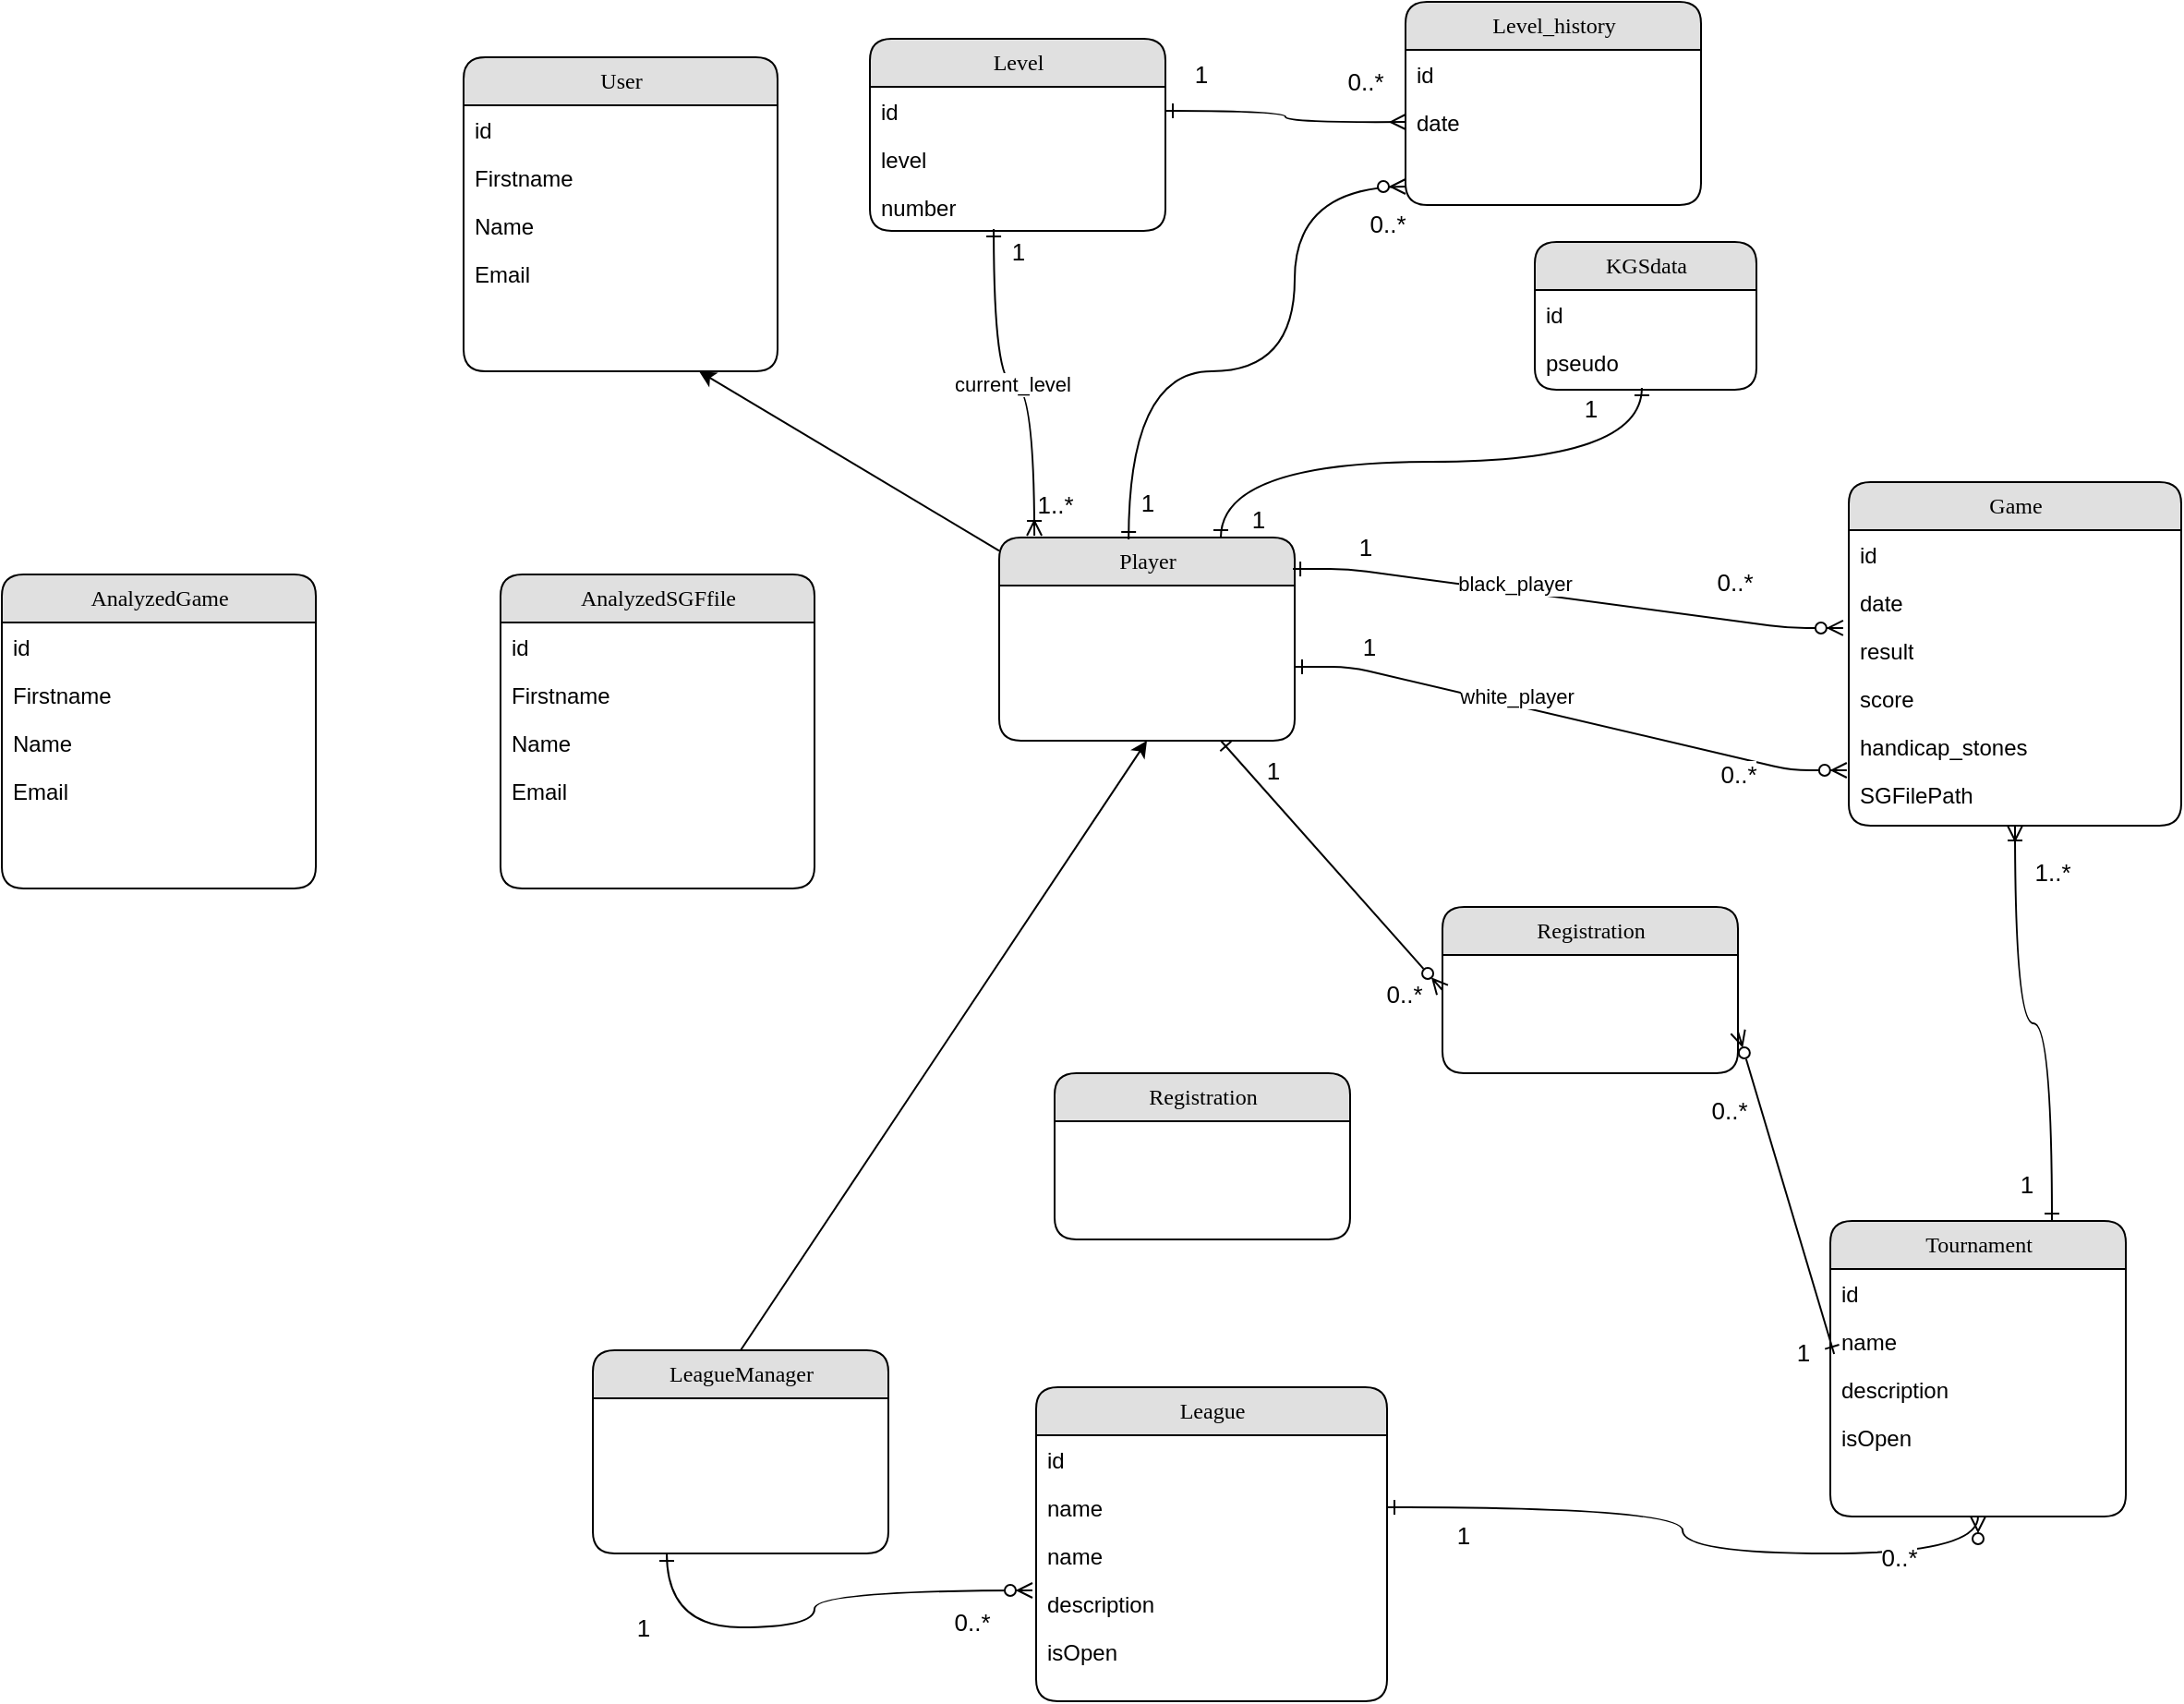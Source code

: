 <mxfile version="17.5.0" type="device"><diagram name="Page-1" id="5d7acffa-a066-3a61-03fe-96351882024d"><mxGraphModel dx="2522" dy="754" grid="1" gridSize="10" guides="1" tooltips="1" connect="1" arrows="1" fold="1" page="1" pageScale="1" pageWidth="1100" pageHeight="850" background="#ffffff" math="0" shadow="0"><root><mxCell id="0"/><mxCell id="1" parent="0"/><mxCell id="fa6LosakU7LjoI8dEzIT-1" value="User" style="swimlane;html=1;fontStyle=0;childLayout=stackLayout;horizontal=1;startSize=26;fillColor=#e0e0e0;horizontalStack=0;resizeParent=1;resizeLast=0;collapsible=1;marginBottom=0;swimlaneFillColor=#ffffff;align=center;rounded=1;shadow=0;comic=0;labelBackgroundColor=none;strokeWidth=1;fontFamily=Verdana;fontSize=12" parent="1" vertex="1"><mxGeometry x="-70" y="220" width="170" height="170" as="geometry"/></mxCell><mxCell id="fa6LosakU7LjoI8dEzIT-2" value="id" style="text;html=1;strokeColor=none;fillColor=none;spacingLeft=4;spacingRight=4;whiteSpace=wrap;overflow=hidden;rotatable=0;points=[[0,0.5],[1,0.5]];portConstraint=eastwest;" parent="fa6LosakU7LjoI8dEzIT-1" vertex="1"><mxGeometry y="26" width="170" height="26" as="geometry"/></mxCell><mxCell id="fa6LosakU7LjoI8dEzIT-3" value="Firstname" style="text;html=1;strokeColor=none;fillColor=none;spacingLeft=4;spacingRight=4;whiteSpace=wrap;overflow=hidden;rotatable=0;points=[[0,0.5],[1,0.5]];portConstraint=eastwest;" parent="fa6LosakU7LjoI8dEzIT-1" vertex="1"><mxGeometry y="52" width="170" height="26" as="geometry"/></mxCell><mxCell id="fa6LosakU7LjoI8dEzIT-4" value="Name" style="text;html=1;strokeColor=none;fillColor=none;spacingLeft=4;spacingRight=4;whiteSpace=wrap;overflow=hidden;rotatable=0;points=[[0,0.5],[1,0.5]];portConstraint=eastwest;" parent="fa6LosakU7LjoI8dEzIT-1" vertex="1"><mxGeometry y="78" width="170" height="26" as="geometry"/></mxCell><mxCell id="fa6LosakU7LjoI8dEzIT-57" value="Email" style="text;html=1;strokeColor=none;fillColor=none;spacingLeft=4;spacingRight=4;whiteSpace=wrap;overflow=hidden;rotatable=0;points=[[0,0.5],[1,0.5]];portConstraint=eastwest;" parent="fa6LosakU7LjoI8dEzIT-1" vertex="1"><mxGeometry y="104" width="170" height="26" as="geometry"/></mxCell><mxCell id="fa6LosakU7LjoI8dEzIT-5" value="KGSdata" style="swimlane;html=1;fontStyle=0;childLayout=stackLayout;horizontal=1;startSize=26;fillColor=#e0e0e0;horizontalStack=0;resizeParent=1;resizeLast=0;collapsible=1;marginBottom=0;swimlaneFillColor=#ffffff;align=center;rounded=1;shadow=0;comic=0;labelBackgroundColor=none;strokeWidth=1;fontFamily=Verdana;fontSize=12" parent="1" vertex="1"><mxGeometry x="510" y="320" width="120" height="80" as="geometry"/></mxCell><mxCell id="fa6LosakU7LjoI8dEzIT-6" value="id" style="text;html=1;strokeColor=none;fillColor=none;spacingLeft=4;spacingRight=4;whiteSpace=wrap;overflow=hidden;rotatable=0;points=[[0,0.5],[1,0.5]];portConstraint=eastwest;" parent="fa6LosakU7LjoI8dEzIT-5" vertex="1"><mxGeometry y="26" width="120" height="26" as="geometry"/></mxCell><mxCell id="fa6LosakU7LjoI8dEzIT-7" value="pseudo" style="text;html=1;strokeColor=none;fillColor=none;spacingLeft=4;spacingRight=4;whiteSpace=wrap;overflow=hidden;rotatable=0;points=[[0,0.5],[1,0.5]];portConstraint=eastwest;" parent="fa6LosakU7LjoI8dEzIT-5" vertex="1"><mxGeometry y="52" width="120" height="26" as="geometry"/></mxCell><mxCell id="fa6LosakU7LjoI8dEzIT-24" value="Level_history" style="swimlane;html=1;fontStyle=0;childLayout=stackLayout;horizontal=1;startSize=26;fillColor=#e0e0e0;horizontalStack=0;resizeParent=1;resizeLast=0;collapsible=1;marginBottom=0;swimlaneFillColor=#ffffff;align=center;rounded=1;shadow=0;comic=0;labelBackgroundColor=none;strokeWidth=1;fontFamily=Verdana;fontSize=12" parent="1" vertex="1"><mxGeometry x="440" y="190" width="160" height="110" as="geometry"/></mxCell><mxCell id="fa6LosakU7LjoI8dEzIT-25" value="id" style="text;html=1;strokeColor=none;fillColor=none;spacingLeft=4;spacingRight=4;whiteSpace=wrap;overflow=hidden;rotatable=0;points=[[0,0.5],[1,0.5]];portConstraint=eastwest;" parent="fa6LosakU7LjoI8dEzIT-24" vertex="1"><mxGeometry y="26" width="160" height="26" as="geometry"/></mxCell><mxCell id="fa6LosakU7LjoI8dEzIT-27" value="date" style="text;html=1;strokeColor=none;fillColor=none;spacingLeft=4;spacingRight=4;whiteSpace=wrap;overflow=hidden;rotatable=0;points=[[0,0.5],[1,0.5]];portConstraint=eastwest;" parent="fa6LosakU7LjoI8dEzIT-24" vertex="1"><mxGeometry y="52" width="160" height="26" as="geometry"/></mxCell><mxCell id="fa6LosakU7LjoI8dEzIT-28" value="LeagueManager" style="swimlane;html=1;fontStyle=0;childLayout=stackLayout;horizontal=1;startSize=26;fillColor=#e0e0e0;horizontalStack=0;resizeParent=1;resizeLast=0;collapsible=1;marginBottom=0;swimlaneFillColor=#ffffff;align=center;rounded=1;shadow=0;comic=0;labelBackgroundColor=none;strokeWidth=1;fontFamily=Verdana;fontSize=12" parent="1" vertex="1"><mxGeometry y="920" width="160" height="110" as="geometry"/></mxCell><mxCell id="fa6LosakU7LjoI8dEzIT-32" value="Player" style="swimlane;html=1;fontStyle=0;childLayout=stackLayout;horizontal=1;startSize=26;fillColor=#e0e0e0;horizontalStack=0;resizeParent=1;resizeLast=0;collapsible=1;marginBottom=0;swimlaneFillColor=#ffffff;align=center;rounded=1;shadow=0;comic=0;labelBackgroundColor=none;strokeWidth=1;fontFamily=Verdana;fontSize=12" parent="1" vertex="1"><mxGeometry x="220" y="480" width="160" height="110" as="geometry"/></mxCell><mxCell id="fa6LosakU7LjoI8dEzIT-41" value="" style="endArrow=classic;html=1;rounded=0;targetPerimeterSpacing=0;curved=1;entryX=0.75;entryY=1;entryDx=0;entryDy=0;" parent="1" source="fa6LosakU7LjoI8dEzIT-32" target="fa6LosakU7LjoI8dEzIT-1" edge="1"><mxGeometry width="50" height="50" relative="1" as="geometry"><mxPoint x="520" y="520" as="sourcePoint"/><mxPoint x="220" y="440" as="targetPoint"/></mxGeometry></mxCell><mxCell id="fa6LosakU7LjoI8dEzIT-42" value="" style="endArrow=classic;html=1;rounded=0;targetPerimeterSpacing=0;curved=1;exitX=0.5;exitY=0;exitDx=0;exitDy=0;" parent="1" source="fa6LosakU7LjoI8dEzIT-28" edge="1"><mxGeometry width="50" height="50" relative="1" as="geometry"><mxPoint x="520" y="520" as="sourcePoint"/><mxPoint x="300" y="590" as="targetPoint"/></mxGeometry></mxCell><mxCell id="fa6LosakU7LjoI8dEzIT-43" value="Game" style="swimlane;html=1;fontStyle=0;childLayout=stackLayout;horizontal=1;startSize=26;fillColor=#e0e0e0;horizontalStack=0;resizeParent=1;resizeLast=0;collapsible=1;marginBottom=0;swimlaneFillColor=#ffffff;align=center;rounded=1;shadow=0;comic=0;labelBackgroundColor=none;strokeWidth=1;fontFamily=Verdana;fontSize=12" parent="1" vertex="1"><mxGeometry x="680" y="450" width="180" height="186" as="geometry"/></mxCell><mxCell id="fa6LosakU7LjoI8dEzIT-44" value="id" style="text;html=1;strokeColor=none;fillColor=none;spacingLeft=4;spacingRight=4;whiteSpace=wrap;overflow=hidden;rotatable=0;points=[[0,0.5],[1,0.5]];portConstraint=eastwest;" parent="fa6LosakU7LjoI8dEzIT-43" vertex="1"><mxGeometry y="26" width="180" height="26" as="geometry"/></mxCell><mxCell id="fa6LosakU7LjoI8dEzIT-45" value="date" style="text;html=1;strokeColor=none;fillColor=none;spacingLeft=4;spacingRight=4;whiteSpace=wrap;overflow=hidden;rotatable=0;points=[[0,0.5],[1,0.5]];portConstraint=eastwest;" parent="fa6LosakU7LjoI8dEzIT-43" vertex="1"><mxGeometry y="52" width="180" height="26" as="geometry"/></mxCell><mxCell id="fa6LosakU7LjoI8dEzIT-46" value="result" style="text;html=1;strokeColor=none;fillColor=none;spacingLeft=4;spacingRight=4;whiteSpace=wrap;overflow=hidden;rotatable=0;points=[[0,0.5],[1,0.5]];portConstraint=eastwest;" parent="fa6LosakU7LjoI8dEzIT-43" vertex="1"><mxGeometry y="78" width="180" height="26" as="geometry"/></mxCell><mxCell id="fa6LosakU7LjoI8dEzIT-65" value="score" style="text;html=1;strokeColor=none;fillColor=none;spacingLeft=4;spacingRight=4;whiteSpace=wrap;overflow=hidden;rotatable=0;points=[[0,0.5],[1,0.5]];portConstraint=eastwest;" parent="fa6LosakU7LjoI8dEzIT-43" vertex="1"><mxGeometry y="104" width="180" height="26" as="geometry"/></mxCell><mxCell id="fa6LosakU7LjoI8dEzIT-101" value="handicap_stones" style="text;html=1;strokeColor=none;fillColor=none;spacingLeft=4;spacingRight=4;whiteSpace=wrap;overflow=hidden;rotatable=0;points=[[0,0.5],[1,0.5]];portConstraint=eastwest;" parent="fa6LosakU7LjoI8dEzIT-43" vertex="1"><mxGeometry y="130" width="180" height="26" as="geometry"/></mxCell><mxCell id="fa6LosakU7LjoI8dEzIT-77" value="SGFilePath" style="text;html=1;strokeColor=none;fillColor=none;spacingLeft=4;spacingRight=4;whiteSpace=wrap;overflow=hidden;rotatable=0;points=[[0,0.5],[1,0.5]];portConstraint=eastwest;" parent="fa6LosakU7LjoI8dEzIT-43" vertex="1"><mxGeometry y="156" width="180" height="26" as="geometry"/></mxCell><mxCell id="fa6LosakU7LjoI8dEzIT-47" value="Tournament" style="swimlane;html=1;fontStyle=0;childLayout=stackLayout;horizontal=1;startSize=26;fillColor=#e0e0e0;horizontalStack=0;resizeParent=1;resizeLast=0;collapsible=1;marginBottom=0;swimlaneFillColor=#ffffff;align=center;rounded=1;shadow=0;comic=0;labelBackgroundColor=none;strokeWidth=1;fontFamily=Verdana;fontSize=12" parent="1" vertex="1"><mxGeometry x="670" y="850" width="160" height="160" as="geometry"/></mxCell><mxCell id="fa6LosakU7LjoI8dEzIT-48" value="id" style="text;html=1;strokeColor=none;fillColor=none;spacingLeft=4;spacingRight=4;whiteSpace=wrap;overflow=hidden;rotatable=0;points=[[0,0.5],[1,0.5]];portConstraint=eastwest;" parent="fa6LosakU7LjoI8dEzIT-47" vertex="1"><mxGeometry y="26" width="160" height="26" as="geometry"/></mxCell><mxCell id="fa6LosakU7LjoI8dEzIT-49" value="name" style="text;html=1;strokeColor=none;fillColor=none;spacingLeft=4;spacingRight=4;whiteSpace=wrap;overflow=hidden;rotatable=0;points=[[0,0.5],[1,0.5]];portConstraint=eastwest;" parent="fa6LosakU7LjoI8dEzIT-47" vertex="1"><mxGeometry y="52" width="160" height="26" as="geometry"/></mxCell><mxCell id="fa6LosakU7LjoI8dEzIT-50" value="description" style="text;html=1;strokeColor=none;fillColor=none;spacingLeft=4;spacingRight=4;whiteSpace=wrap;overflow=hidden;rotatable=0;points=[[0,0.5],[1,0.5]];portConstraint=eastwest;" parent="fa6LosakU7LjoI8dEzIT-47" vertex="1"><mxGeometry y="78" width="160" height="26" as="geometry"/></mxCell><mxCell id="fa6LosakU7LjoI8dEzIT-112" value="isOpen" style="text;html=1;strokeColor=none;fillColor=none;spacingLeft=4;spacingRight=4;whiteSpace=wrap;overflow=hidden;rotatable=0;points=[[0,0.5],[1,0.5]];portConstraint=eastwest;" parent="fa6LosakU7LjoI8dEzIT-47" vertex="1"><mxGeometry y="104" width="160" height="26" as="geometry"/></mxCell><mxCell id="fa6LosakU7LjoI8dEzIT-51" value="" style="edgeStyle=entityRelationEdgeStyle;fontSize=12;html=1;endArrow=ERzeroToMany;endFill=1;exitX=0.994;exitY=0.155;exitDx=0;exitDy=0;entryX=-0.017;entryY=1.038;entryDx=0;entryDy=0;startArrow=ERone;startFill=0;exitPerimeter=0;entryPerimeter=0;" parent="1" source="fa6LosakU7LjoI8dEzIT-32" target="fa6LosakU7LjoI8dEzIT-45" edge="1"><mxGeometry width="100" height="100" relative="1" as="geometry"><mxPoint x="380" y="519" as="sourcePoint"/><mxPoint x="1289.96" y="710.0" as="targetPoint"/></mxGeometry></mxCell><mxCell id="fa6LosakU7LjoI8dEzIT-52" value="1" style="edgeLabel;html=1;align=center;verticalAlign=middle;resizable=0;points=[];fontSize=13;" parent="fa6LosakU7LjoI8dEzIT-51" vertex="1" connectable="0"><mxGeometry x="-0.748" relative="1" as="geometry"><mxPoint x="1" y="-13" as="offset"/></mxGeometry></mxCell><mxCell id="fa6LosakU7LjoI8dEzIT-53" value="0..*" style="edgeLabel;html=1;align=center;verticalAlign=middle;resizable=0;points=[];fontSize=13;" parent="fa6LosakU7LjoI8dEzIT-51" vertex="1" connectable="0"><mxGeometry x="0.527" y="-1" relative="1" as="geometry"><mxPoint x="12" y="-21" as="offset"/></mxGeometry></mxCell><mxCell id="fa6LosakU7LjoI8dEzIT-60" value="black_player" style="edgeLabel;html=1;align=center;verticalAlign=middle;resizable=0;points=[];" parent="fa6LosakU7LjoI8dEzIT-51" vertex="1" connectable="0"><mxGeometry x="-0.275" y="-1" relative="1" as="geometry"><mxPoint x="12" y="-4" as="offset"/></mxGeometry></mxCell><mxCell id="fa6LosakU7LjoI8dEzIT-54" value="" style="edgeStyle=orthogonalEdgeStyle;fontSize=12;html=1;endArrow=ERzeroToMany;endFill=1;startArrow=ERone;startFill=0;curved=1;exitX=0.438;exitY=0.009;exitDx=0;exitDy=0;exitPerimeter=0;" parent="1" source="fa6LosakU7LjoI8dEzIT-32" edge="1"><mxGeometry width="100" height="100" relative="1" as="geometry"><mxPoint x="1110" y="745.47" as="sourcePoint"/><mxPoint x="440" y="290" as="targetPoint"/><Array as="points"><mxPoint x="290" y="390"/><mxPoint x="380" y="390"/><mxPoint x="380" y="290"/></Array></mxGeometry></mxCell><mxCell id="fa6LosakU7LjoI8dEzIT-55" value="0..*" style="edgeLabel;html=1;align=center;verticalAlign=middle;resizable=0;points=[];fontSize=13;" parent="fa6LosakU7LjoI8dEzIT-54" vertex="1" connectable="0"><mxGeometry x="0.693" relative="1" as="geometry"><mxPoint x="42" y="20" as="offset"/></mxGeometry></mxCell><mxCell id="fa6LosakU7LjoI8dEzIT-56" value="1" style="edgeLabel;html=1;align=center;verticalAlign=middle;resizable=0;points=[];fontSize=13;" parent="fa6LosakU7LjoI8dEzIT-54" vertex="1" connectable="0"><mxGeometry x="-0.679" relative="1" as="geometry"><mxPoint x="10" y="34" as="offset"/></mxGeometry></mxCell><mxCell id="fa6LosakU7LjoI8dEzIT-61" value="" style="edgeStyle=entityRelationEdgeStyle;fontSize=12;html=1;endArrow=ERzeroToMany;endFill=1;entryX=-0.006;entryY=0;entryDx=0;entryDy=0;startArrow=ERone;startFill=0;entryPerimeter=0;" parent="1" target="fa6LosakU7LjoI8dEzIT-77" edge="1"><mxGeometry width="100" height="100" relative="1" as="geometry"><mxPoint x="380" y="550" as="sourcePoint"/><mxPoint x="520" y="581" as="targetPoint"/></mxGeometry></mxCell><mxCell id="fa6LosakU7LjoI8dEzIT-62" value="1" style="edgeLabel;html=1;align=center;verticalAlign=middle;resizable=0;points=[];fontSize=13;" parent="fa6LosakU7LjoI8dEzIT-61" vertex="1" connectable="0"><mxGeometry x="-0.748" relative="1" as="geometry"><mxPoint x="1" y="-13" as="offset"/></mxGeometry></mxCell><mxCell id="fa6LosakU7LjoI8dEzIT-63" value="0..*" style="edgeLabel;html=1;align=center;verticalAlign=middle;resizable=0;points=[];fontSize=13;" parent="fa6LosakU7LjoI8dEzIT-61" vertex="1" connectable="0"><mxGeometry x="0.527" y="-1" relative="1" as="geometry"><mxPoint x="12" y="10" as="offset"/></mxGeometry></mxCell><mxCell id="fa6LosakU7LjoI8dEzIT-64" value="white_player" style="edgeLabel;html=1;align=center;verticalAlign=middle;resizable=0;points=[];" parent="fa6LosakU7LjoI8dEzIT-61" vertex="1" connectable="0"><mxGeometry x="-0.275" y="-1" relative="1" as="geometry"><mxPoint x="12" y="-4" as="offset"/></mxGeometry></mxCell><mxCell id="fa6LosakU7LjoI8dEzIT-66" value="" style="edgeStyle=orthogonalEdgeStyle;fontSize=12;html=1;endArrow=ERoneToMany;endFill=0;exitX=0.75;exitY=0;exitDx=0;exitDy=0;entryX=0.5;entryY=1;entryDx=0;entryDy=0;startArrow=ERone;startFill=0;curved=1;" parent="1" source="fa6LosakU7LjoI8dEzIT-47" target="fa6LosakU7LjoI8dEzIT-43" edge="1"><mxGeometry width="100" height="100" relative="1" as="geometry"><mxPoint x="1110" y="745.47" as="sourcePoint"/><mxPoint x="1289.96" y="710.0" as="targetPoint"/></mxGeometry></mxCell><mxCell id="fa6LosakU7LjoI8dEzIT-67" value="1" style="edgeLabel;html=1;align=center;verticalAlign=middle;resizable=0;points=[];fontSize=13;" parent="fa6LosakU7LjoI8dEzIT-66" vertex="1" connectable="0"><mxGeometry x="-0.366" relative="1" as="geometry"><mxPoint x="-14" y="54" as="offset"/></mxGeometry></mxCell><mxCell id="fa6LosakU7LjoI8dEzIT-68" value="1..*" style="edgeLabel;html=1;align=center;verticalAlign=middle;resizable=0;points=[];fontSize=13;" parent="fa6LosakU7LjoI8dEzIT-66" vertex="1" connectable="0"><mxGeometry x="0.408" y="-3" relative="1" as="geometry"><mxPoint x="17" y="-45" as="offset"/></mxGeometry></mxCell><mxCell id="fa6LosakU7LjoI8dEzIT-73" value="League" style="swimlane;html=1;fontStyle=0;childLayout=stackLayout;horizontal=1;startSize=26;fillColor=#e0e0e0;horizontalStack=0;resizeParent=1;resizeLast=0;collapsible=1;marginBottom=0;swimlaneFillColor=#ffffff;align=center;rounded=1;shadow=0;comic=0;labelBackgroundColor=none;strokeWidth=1;fontFamily=Verdana;fontSize=12" parent="1" vertex="1"><mxGeometry x="240" y="940" width="190" height="170" as="geometry"/></mxCell><mxCell id="fa6LosakU7LjoI8dEzIT-74" value="id" style="text;html=1;strokeColor=none;fillColor=none;spacingLeft=4;spacingRight=4;whiteSpace=wrap;overflow=hidden;rotatable=0;points=[[0,0.5],[1,0.5]];portConstraint=eastwest;" parent="fa6LosakU7LjoI8dEzIT-73" vertex="1"><mxGeometry y="26" width="190" height="26" as="geometry"/></mxCell><mxCell id="fa6LosakU7LjoI8dEzIT-75" value="name" style="text;html=1;strokeColor=none;fillColor=none;spacingLeft=4;spacingRight=4;whiteSpace=wrap;overflow=hidden;rotatable=0;points=[[0,0.5],[1,0.5]];portConstraint=eastwest;" parent="fa6LosakU7LjoI8dEzIT-73" vertex="1"><mxGeometry y="52" width="190" height="26" as="geometry"/></mxCell><mxCell id="fa6LosakU7LjoI8dEzIT-80" value="name" style="text;html=1;strokeColor=none;fillColor=none;spacingLeft=4;spacingRight=4;whiteSpace=wrap;overflow=hidden;rotatable=0;points=[[0,0.5],[1,0.5]];portConstraint=eastwest;" parent="fa6LosakU7LjoI8dEzIT-73" vertex="1"><mxGeometry y="78" width="190" height="26" as="geometry"/></mxCell><mxCell id="fa6LosakU7LjoI8dEzIT-76" value="description" style="text;html=1;strokeColor=none;fillColor=none;spacingLeft=4;spacingRight=4;whiteSpace=wrap;overflow=hidden;rotatable=0;points=[[0,0.5],[1,0.5]];portConstraint=eastwest;" parent="fa6LosakU7LjoI8dEzIT-73" vertex="1"><mxGeometry y="104" width="190" height="26" as="geometry"/></mxCell><mxCell id="fa6LosakU7LjoI8dEzIT-111" value="isOpen" style="text;html=1;strokeColor=none;fillColor=none;spacingLeft=4;spacingRight=4;whiteSpace=wrap;overflow=hidden;rotatable=0;points=[[0,0.5],[1,0.5]];portConstraint=eastwest;" parent="fa6LosakU7LjoI8dEzIT-73" vertex="1"><mxGeometry y="130" width="190" height="26" as="geometry"/></mxCell><mxCell id="fa6LosakU7LjoI8dEzIT-78" value="" style="edgeStyle=orthogonalEdgeStyle;fontSize=13;html=1;endArrow=ERzeroToMany;endFill=1;startArrow=ERone;startFill=0;curved=1;exitX=1;exitY=0.5;exitDx=0;exitDy=0;entryX=0.5;entryY=1;entryDx=0;entryDy=0;" parent="1" source="fa6LosakU7LjoI8dEzIT-75" target="fa6LosakU7LjoI8dEzIT-47" edge="1"><mxGeometry width="100" height="100" relative="1" as="geometry"><mxPoint x="1110" y="745.47" as="sourcePoint"/><mxPoint x="620" y="930" as="targetPoint"/><Array as="points"><mxPoint x="590" y="1005"/><mxPoint x="590" y="1030"/><mxPoint x="750" y="1030"/></Array></mxGeometry></mxCell><mxCell id="fa6LosakU7LjoI8dEzIT-79" value="0..*" style="edgeLabel;html=1;align=center;verticalAlign=middle;resizable=0;points=[];fontSize=13;" parent="fa6LosakU7LjoI8dEzIT-78" vertex="1" connectable="0"><mxGeometry x="0.549" y="-2" relative="1" as="geometry"><mxPoint x="19" as="offset"/></mxGeometry></mxCell><mxCell id="fa6LosakU7LjoI8dEzIT-81" value="1" style="edgeLabel;html=1;align=center;verticalAlign=middle;resizable=0;points=[];fontSize=13;" parent="fa6LosakU7LjoI8dEzIT-78" vertex="1" connectable="0"><mxGeometry x="-0.774" y="1" relative="1" as="geometry"><mxPoint y="16" as="offset"/></mxGeometry></mxCell><mxCell id="fa6LosakU7LjoI8dEzIT-16" value="" style="edgeStyle=orthogonalEdgeStyle;fontSize=12;html=1;endArrow=ERzeroToMany;endFill=1;startArrow=ERone;startFill=0;curved=1;exitX=0.25;exitY=1;exitDx=0;exitDy=0;" parent="1" source="fa6LosakU7LjoI8dEzIT-28" edge="1"><mxGeometry width="100" height="100" relative="1" as="geometry"><mxPoint x="170" y="770" as="sourcePoint"/><mxPoint x="238" y="1050" as="targetPoint"/><Array as="points"><mxPoint x="40" y="1070"/><mxPoint x="120" y="1070"/><mxPoint x="120" y="1050"/><mxPoint x="238" y="1050"/></Array></mxGeometry></mxCell><mxCell id="fa6LosakU7LjoI8dEzIT-82" value="1" style="edgeLabel;html=1;align=center;verticalAlign=middle;resizable=0;points=[];fontSize=13;" parent="fa6LosakU7LjoI8dEzIT-16" vertex="1" connectable="0"><mxGeometry x="-0.638" relative="1" as="geometry"><mxPoint x="-20" as="offset"/></mxGeometry></mxCell><mxCell id="fa6LosakU7LjoI8dEzIT-83" value="0..*" style="edgeLabel;html=1;align=center;verticalAlign=middle;resizable=0;points=[];fontSize=13;" parent="fa6LosakU7LjoI8dEzIT-16" vertex="1" connectable="0"><mxGeometry x="0.638" relative="1" as="geometry"><mxPoint x="13" y="17" as="offset"/></mxGeometry></mxCell><mxCell id="fa6LosakU7LjoI8dEzIT-86" value="" style="edgeStyle=orthogonalEdgeStyle;fontSize=12;html=1;endArrow=ERone;endFill=0;exitX=0.75;exitY=0;exitDx=0;exitDy=0;entryX=0.483;entryY=1.038;entryDx=0;entryDy=0;startArrow=ERone;startFill=0;entryPerimeter=0;curved=1;" parent="1" source="fa6LosakU7LjoI8dEzIT-32" target="fa6LosakU7LjoI8dEzIT-7" edge="1"><mxGeometry width="100" height="100" relative="1" as="geometry"><mxPoint x="510" y="700" as="sourcePoint"/><mxPoint x="610" y="646" as="targetPoint"/></mxGeometry></mxCell><mxCell id="fa6LosakU7LjoI8dEzIT-87" value="1" style="edgeLabel;html=1;align=center;verticalAlign=middle;resizable=0;points=[];fontSize=13;" parent="fa6LosakU7LjoI8dEzIT-86" vertex="1" connectable="0"><mxGeometry x="-0.366" relative="1" as="geometry"><mxPoint x="-37" y="31" as="offset"/></mxGeometry></mxCell><mxCell id="fa6LosakU7LjoI8dEzIT-88" value="1" style="edgeLabel;html=1;align=center;verticalAlign=middle;resizable=0;points=[];fontSize=13;" parent="fa6LosakU7LjoI8dEzIT-86" vertex="1" connectable="0"><mxGeometry x="0.408" y="-3" relative="1" as="geometry"><mxPoint x="23" y="-32" as="offset"/></mxGeometry></mxCell><mxCell id="fa6LosakU7LjoI8dEzIT-89" value="Level" style="swimlane;html=1;fontStyle=0;childLayout=stackLayout;horizontal=1;startSize=26;fillColor=#e0e0e0;horizontalStack=0;resizeParent=1;resizeLast=0;collapsible=1;marginBottom=0;swimlaneFillColor=#ffffff;align=center;rounded=1;shadow=0;comic=0;labelBackgroundColor=none;strokeWidth=1;fontFamily=Verdana;fontSize=12" parent="1" vertex="1"><mxGeometry x="150" y="210" width="160" height="104" as="geometry"/></mxCell><mxCell id="fa6LosakU7LjoI8dEzIT-90" value="id" style="text;html=1;strokeColor=none;fillColor=none;spacingLeft=4;spacingRight=4;whiteSpace=wrap;overflow=hidden;rotatable=0;points=[[0,0.5],[1,0.5]];portConstraint=eastwest;" parent="fa6LosakU7LjoI8dEzIT-89" vertex="1"><mxGeometry y="26" width="160" height="26" as="geometry"/></mxCell><mxCell id="fa6LosakU7LjoI8dEzIT-91" value="level" style="text;html=1;strokeColor=none;fillColor=none;spacingLeft=4;spacingRight=4;whiteSpace=wrap;overflow=hidden;rotatable=0;points=[[0,0.5],[1,0.5]];portConstraint=eastwest;" parent="fa6LosakU7LjoI8dEzIT-89" vertex="1"><mxGeometry y="52" width="160" height="26" as="geometry"/></mxCell><mxCell id="fa6LosakU7LjoI8dEzIT-94" value="number" style="text;html=1;strokeColor=none;fillColor=none;spacingLeft=4;spacingRight=4;whiteSpace=wrap;overflow=hidden;rotatable=0;points=[[0,0.5],[1,0.5]];portConstraint=eastwest;" parent="fa6LosakU7LjoI8dEzIT-89" vertex="1"><mxGeometry y="78" width="160" height="26" as="geometry"/></mxCell><mxCell id="fa6LosakU7LjoI8dEzIT-93" value="current_level" style="endArrow=ERone;html=1;rounded=0;targetPerimeterSpacing=0;curved=1;exitX=0.119;exitY=-0.009;exitDx=0;exitDy=0;exitPerimeter=0;entryX=0.419;entryY=0.962;entryDx=0;entryDy=0;entryPerimeter=0;edgeStyle=orthogonalEdgeStyle;startArrow=ERoneToMany;startFill=0;endFill=0;" parent="1" source="fa6LosakU7LjoI8dEzIT-32" target="fa6LosakU7LjoI8dEzIT-94" edge="1"><mxGeometry width="50" height="50" relative="1" as="geometry"><mxPoint x="550" y="520" as="sourcePoint"/><mxPoint x="210" y="320" as="targetPoint"/></mxGeometry></mxCell><mxCell id="fa6LosakU7LjoI8dEzIT-95" value="1" style="edgeLabel;html=1;align=center;verticalAlign=middle;resizable=0;points=[];fontSize=13;" parent="fa6LosakU7LjoI8dEzIT-93" vertex="1" connectable="0"><mxGeometry x="0.873" y="-2" relative="1" as="geometry"><mxPoint x="11" as="offset"/></mxGeometry></mxCell><mxCell id="fa6LosakU7LjoI8dEzIT-96" value="1..*" style="edgeLabel;html=1;align=center;verticalAlign=middle;resizable=0;points=[];fontSize=13;" parent="fa6LosakU7LjoI8dEzIT-93" vertex="1" connectable="0"><mxGeometry x="-0.819" relative="1" as="geometry"><mxPoint x="11" as="offset"/></mxGeometry></mxCell><mxCell id="fa6LosakU7LjoI8dEzIT-97" value="" style="endArrow=ERmany;html=1;rounded=0;targetPerimeterSpacing=0;curved=1;exitX=1;exitY=0.5;exitDx=0;exitDy=0;edgeStyle=orthogonalEdgeStyle;startArrow=ERone;startFill=0;endFill=0;entryX=0;entryY=0.5;entryDx=0;entryDy=0;" parent="1" source="fa6LosakU7LjoI8dEzIT-90" edge="1"><mxGeometry width="50" height="50" relative="1" as="geometry"><mxPoint x="550" y="520" as="sourcePoint"/><mxPoint x="440" y="255" as="targetPoint"/></mxGeometry></mxCell><mxCell id="fa6LosakU7LjoI8dEzIT-99" value="1" style="edgeLabel;html=1;align=center;verticalAlign=middle;resizable=0;points=[];fontSize=13;" parent="fa6LosakU7LjoI8dEzIT-97" vertex="1" connectable="0"><mxGeometry x="-0.722" relative="1" as="geometry"><mxPoint y="-20" as="offset"/></mxGeometry></mxCell><mxCell id="fa6LosakU7LjoI8dEzIT-100" value="0..*" style="edgeLabel;html=1;align=center;verticalAlign=middle;resizable=0;points=[];fontSize=13;" parent="fa6LosakU7LjoI8dEzIT-97" vertex="1" connectable="0"><mxGeometry x="0.681" relative="1" as="geometry"><mxPoint y="-22" as="offset"/></mxGeometry></mxCell><mxCell id="fa6LosakU7LjoI8dEzIT-102" value="Registration" style="swimlane;html=1;fontStyle=0;childLayout=stackLayout;horizontal=1;startSize=26;fillColor=#e0e0e0;horizontalStack=0;resizeParent=1;resizeLast=0;collapsible=1;marginBottom=0;swimlaneFillColor=#ffffff;align=center;rounded=1;shadow=0;comic=0;labelBackgroundColor=none;strokeWidth=1;fontFamily=Verdana;fontSize=12" parent="1" vertex="1"><mxGeometry x="460" y="680" width="160" height="90" as="geometry"/></mxCell><mxCell id="fa6LosakU7LjoI8dEzIT-106" value="0..*" style="endArrow=ERzeroToMany;html=1;rounded=0;targetPerimeterSpacing=0;curved=1;exitX=0.75;exitY=1;exitDx=0;exitDy=0;entryX=0;entryY=0.5;entryDx=0;entryDy=0;endFill=0;startArrow=ERone;startFill=0;strokeWidth=1;fontSize=13;" parent="1" source="fa6LosakU7LjoI8dEzIT-32" target="fa6LosakU7LjoI8dEzIT-102" edge="1"><mxGeometry x="0.863" y="-17" width="50" height="50" relative="1" as="geometry"><mxPoint x="550" y="820" as="sourcePoint"/><mxPoint x="600" y="770" as="targetPoint"/><mxPoint as="offset"/></mxGeometry></mxCell><mxCell id="fa6LosakU7LjoI8dEzIT-108" value="1" style="edgeLabel;html=1;align=center;verticalAlign=middle;resizable=0;points=[];fontSize=13;" parent="fa6LosakU7LjoI8dEzIT-106" vertex="1" connectable="0"><mxGeometry x="-0.514" y="-2" relative="1" as="geometry"><mxPoint y="-18" as="offset"/></mxGeometry></mxCell><mxCell id="fa6LosakU7LjoI8dEzIT-107" value="" style="endArrow=ERzeroToMany;html=1;rounded=0;targetPerimeterSpacing=0;curved=1;entryX=1;entryY=0.75;entryDx=0;entryDy=0;exitX=0.013;exitY=0.769;exitDx=0;exitDy=0;exitPerimeter=0;startArrow=ERone;startFill=0;endFill=0;" parent="1" source="fa6LosakU7LjoI8dEzIT-49" target="fa6LosakU7LjoI8dEzIT-102" edge="1"><mxGeometry width="50" height="50" relative="1" as="geometry"><mxPoint x="550" y="820" as="sourcePoint"/><mxPoint x="600" y="770" as="targetPoint"/></mxGeometry></mxCell><mxCell id="fa6LosakU7LjoI8dEzIT-109" value="0..*" style="edgeLabel;html=1;align=center;verticalAlign=middle;resizable=0;points=[];fontSize=13;" parent="fa6LosakU7LjoI8dEzIT-107" vertex="1" connectable="0"><mxGeometry x="0.685" y="-2" relative="1" as="geometry"><mxPoint x="-15" y="15" as="offset"/></mxGeometry></mxCell><mxCell id="fa6LosakU7LjoI8dEzIT-110" value="1" style="edgeLabel;html=1;align=center;verticalAlign=middle;resizable=0;points=[];fontSize=13;" parent="fa6LosakU7LjoI8dEzIT-107" vertex="1" connectable="0"><mxGeometry x="-0.707" y="-1" relative="1" as="geometry"><mxPoint x="-11" y="24" as="offset"/></mxGeometry></mxCell><mxCell id="8x_43OxKltxbmmAl8zhJ-1" value="AnalyzedSGFfile" style="swimlane;html=1;fontStyle=0;childLayout=stackLayout;horizontal=1;startSize=26;fillColor=#e0e0e0;horizontalStack=0;resizeParent=1;resizeLast=0;collapsible=1;marginBottom=0;swimlaneFillColor=#ffffff;align=center;rounded=1;shadow=0;comic=0;labelBackgroundColor=none;strokeWidth=1;fontFamily=Verdana;fontSize=12" vertex="1" parent="1"><mxGeometry x="-50" y="500" width="170" height="170" as="geometry"/></mxCell><mxCell id="8x_43OxKltxbmmAl8zhJ-2" value="id" style="text;html=1;strokeColor=none;fillColor=none;spacingLeft=4;spacingRight=4;whiteSpace=wrap;overflow=hidden;rotatable=0;points=[[0,0.5],[1,0.5]];portConstraint=eastwest;" vertex="1" parent="8x_43OxKltxbmmAl8zhJ-1"><mxGeometry y="26" width="170" height="26" as="geometry"/></mxCell><mxCell id="8x_43OxKltxbmmAl8zhJ-3" value="Firstname" style="text;html=1;strokeColor=none;fillColor=none;spacingLeft=4;spacingRight=4;whiteSpace=wrap;overflow=hidden;rotatable=0;points=[[0,0.5],[1,0.5]];portConstraint=eastwest;" vertex="1" parent="8x_43OxKltxbmmAl8zhJ-1"><mxGeometry y="52" width="170" height="26" as="geometry"/></mxCell><mxCell id="8x_43OxKltxbmmAl8zhJ-4" value="Name" style="text;html=1;strokeColor=none;fillColor=none;spacingLeft=4;spacingRight=4;whiteSpace=wrap;overflow=hidden;rotatable=0;points=[[0,0.5],[1,0.5]];portConstraint=eastwest;" vertex="1" parent="8x_43OxKltxbmmAl8zhJ-1"><mxGeometry y="78" width="170" height="26" as="geometry"/></mxCell><mxCell id="8x_43OxKltxbmmAl8zhJ-5" value="Email" style="text;html=1;strokeColor=none;fillColor=none;spacingLeft=4;spacingRight=4;whiteSpace=wrap;overflow=hidden;rotatable=0;points=[[0,0.5],[1,0.5]];portConstraint=eastwest;" vertex="1" parent="8x_43OxKltxbmmAl8zhJ-1"><mxGeometry y="104" width="170" height="26" as="geometry"/></mxCell><mxCell id="8x_43OxKltxbmmAl8zhJ-6" value="AnalyzedGame" style="swimlane;html=1;fontStyle=0;childLayout=stackLayout;horizontal=1;startSize=26;fillColor=#e0e0e0;horizontalStack=0;resizeParent=1;resizeLast=0;collapsible=1;marginBottom=0;swimlaneFillColor=#ffffff;align=center;rounded=1;shadow=0;comic=0;labelBackgroundColor=none;strokeWidth=1;fontFamily=Verdana;fontSize=12" vertex="1" parent="1"><mxGeometry x="-320" y="500" width="170" height="170" as="geometry"/></mxCell><mxCell id="8x_43OxKltxbmmAl8zhJ-7" value="id" style="text;html=1;strokeColor=none;fillColor=none;spacingLeft=4;spacingRight=4;whiteSpace=wrap;overflow=hidden;rotatable=0;points=[[0,0.5],[1,0.5]];portConstraint=eastwest;" vertex="1" parent="8x_43OxKltxbmmAl8zhJ-6"><mxGeometry y="26" width="170" height="26" as="geometry"/></mxCell><mxCell id="8x_43OxKltxbmmAl8zhJ-8" value="Firstname" style="text;html=1;strokeColor=none;fillColor=none;spacingLeft=4;spacingRight=4;whiteSpace=wrap;overflow=hidden;rotatable=0;points=[[0,0.5],[1,0.5]];portConstraint=eastwest;" vertex="1" parent="8x_43OxKltxbmmAl8zhJ-6"><mxGeometry y="52" width="170" height="26" as="geometry"/></mxCell><mxCell id="8x_43OxKltxbmmAl8zhJ-9" value="Name" style="text;html=1;strokeColor=none;fillColor=none;spacingLeft=4;spacingRight=4;whiteSpace=wrap;overflow=hidden;rotatable=0;points=[[0,0.5],[1,0.5]];portConstraint=eastwest;" vertex="1" parent="8x_43OxKltxbmmAl8zhJ-6"><mxGeometry y="78" width="170" height="26" as="geometry"/></mxCell><mxCell id="8x_43OxKltxbmmAl8zhJ-10" value="Email" style="text;html=1;strokeColor=none;fillColor=none;spacingLeft=4;spacingRight=4;whiteSpace=wrap;overflow=hidden;rotatable=0;points=[[0,0.5],[1,0.5]];portConstraint=eastwest;" vertex="1" parent="8x_43OxKltxbmmAl8zhJ-6"><mxGeometry y="104" width="170" height="26" as="geometry"/></mxCell><mxCell id="8x_43OxKltxbmmAl8zhJ-11" value="Registration" style="swimlane;html=1;fontStyle=0;childLayout=stackLayout;horizontal=1;startSize=26;fillColor=#e0e0e0;horizontalStack=0;resizeParent=1;resizeLast=0;collapsible=1;marginBottom=0;swimlaneFillColor=#ffffff;align=center;rounded=1;shadow=0;comic=0;labelBackgroundColor=none;strokeWidth=1;fontFamily=Verdana;fontSize=12" vertex="1" parent="1"><mxGeometry x="250" y="770" width="160" height="90" as="geometry"/></mxCell></root></mxGraphModel></diagram></mxfile>